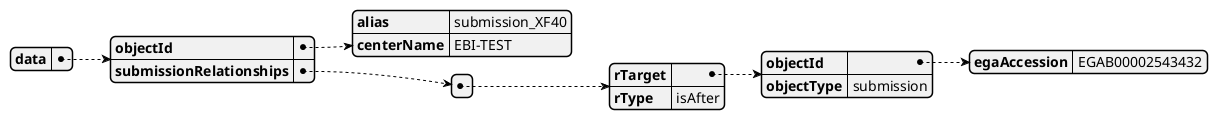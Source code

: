 @startjson

{
    "data": {
        "objectId": {
            "alias": "submission_XF40",
            "centerName": "EBI-TEST"
        },
        "submissionRelationships": [
            {
                "rTarget": {
                    "objectId": {
                        "egaAccession": "EGAB00002543432"
                    },
                    "objectType": "submission"
                },
                "rType": "isAfter"
            }
        ]
    }
}
@endjson